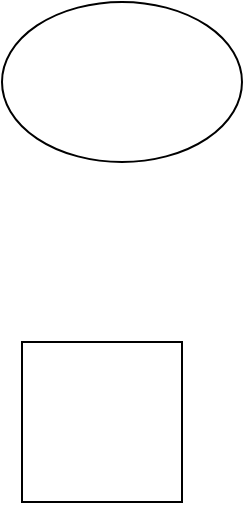 <mxfile version="16.1.2" type="device"><diagram id="Noja_NqMI4vUUEqAl3oq" name="第 1 页"><mxGraphModel dx="1106" dy="779" grid="1" gridSize="10" guides="1" tooltips="1" connect="1" arrows="1" fold="1" page="1" pageScale="1" pageWidth="827" pageHeight="1169" math="0" shadow="0"><root><mxCell id="0"/><mxCell id="1" parent="0"/><mxCell id="yTbc0hzv2ef1tqDJjZw2-1" value="" style="whiteSpace=wrap;html=1;aspect=fixed;" parent="1" vertex="1"><mxGeometry x="320" y="330" width="80" height="80" as="geometry"/></mxCell><mxCell id="bYJYa_HDa_J6B3Iwo_tD-1" value="" style="ellipse;whiteSpace=wrap;html=1;" vertex="1" parent="1"><mxGeometry x="310" y="160" width="120" height="80" as="geometry"/></mxCell></root></mxGraphModel></diagram></mxfile>